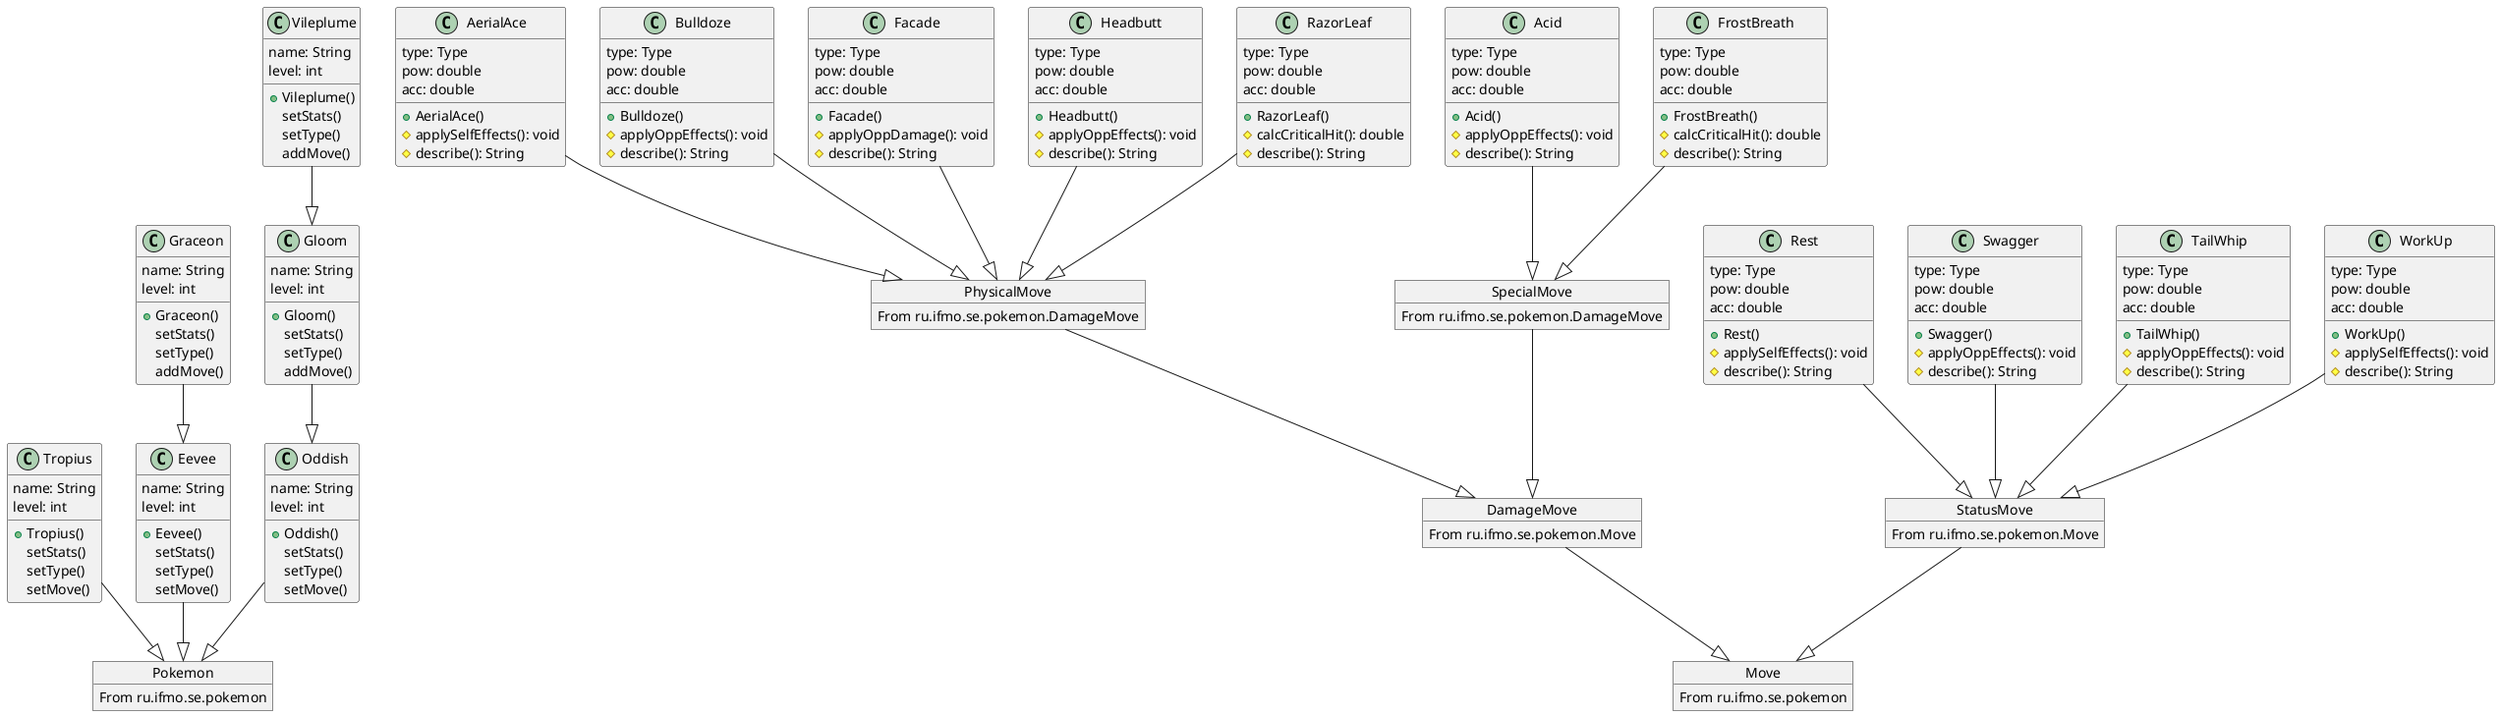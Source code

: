 @startuml lab2_diagram

'Pokemons

object Pokemon
Pokemon : From ru.ifmo.se.pokemon

class Tropius {
    name: String
    level: int
    +Tropius()
    setStats()
    setType()
    setMove()
}

class Eevee {
    name: String
    level: int
    +Eevee()
    setStats()
    setType()
    setMove()
}

class Graceon {
    name: String
    level: int
    +Graceon()
    setStats()
    setType()
    addMove()
}

class Oddish {
    name: String
    level: int
    +Oddish()
    setStats()
    setType()
    setMove()
}

class Gloom {
    name: String
    level: int
    +Gloom()
    setStats()
    setType()
    addMove()
}

class Vileplume {
    name: String
    level: int
    +Vileplume()
    setStats()
    setType()
    addMove()
}

Tropius --|> Pokemon

Eevee --|> Pokemon
Graceon --|> Eevee

Oddish --|> Pokemon
Gloom --|> Oddish
Vileplume --|> Gloom

'Moves

class AerialAce {
    type: Type
    pow: double
    acc: double
    +AerialAce()
    #applySelfEffects(): void
    #describe(): String
}

class Bulldoze {
    type: Type
    pow: double
    acc: double
    +Bulldoze()
    #applyOppEffects(): void
    #describe(): String
}

class Facade {
    type: Type
    pow: double
    acc: double
    +Facade()
    #applyOppDamage(): void
    #describe(): String
}

class Headbutt {
    type: Type
    pow: double
    acc: double
    +Headbutt()
    #applyOppEffects(): void
    #describe(): String
}

class RazorLeaf {
    type: Type
    pow: double
    acc: double
    +RazorLeaf()
    #calcCriticalHit(): double
    #describe(): String
}

object PhysicalMove
PhysicalMove : From ru.ifmo.se.pokemon.DamageMove

AerialAce --|> PhysicalMove
Bulldoze --|> PhysicalMove
Facade --|> PhysicalMove
Headbutt --|> PhysicalMove
RazorLeaf --|> PhysicalMove

object DamageMove
DamageMove : From ru.ifmo.se.pokemon.Move

object SpecialMove
SpecialMove : From ru.ifmo.se.pokemon.DamageMove

PhysicalMove --|> DamageMove
SpecialMove --|> DamageMove

class Acid {
    type: Type
    pow: double
    acc: double
    +Acid()
    #applyOppEffects(): void
    #describe(): String
}

class FrostBreath {
    type: Type
    pow: double
    acc: double
    +FrostBreath()
    #calcCriticalHit(): double
    #describe(): String
}

Acid --|> SpecialMove
FrostBreath --|> SpecialMove

class Rest {
    type: Type
    pow: double
    acc: double
    +Rest()
    #applySelfEffects(): void
    #describe(): String
}

class Swagger {
    type: Type
    pow: double
    acc: double
    +Swagger()
    #applyOppEffects(): void
    #describe(): String
}

class TailWhip {
    type: Type
    pow: double
    acc: double
    +TailWhip()
    #applyOppEffects(): void
    #describe(): String
}

class WorkUp {
    type: Type
    pow: double
    acc: double
    +WorkUp()
    #applySelfEffects(): void
    #describe(): String
}

object StatusMove
StatusMove : From ru.ifmo.se.pokemon.Move

Rest --|> StatusMove
Swagger --|> StatusMove
TailWhip --|> StatusMove
WorkUp --|> StatusMove

object Move
Move : From ru.ifmo.se.pokemon

StatusMove --|> Move
DamageMove --|> Move

@enduml